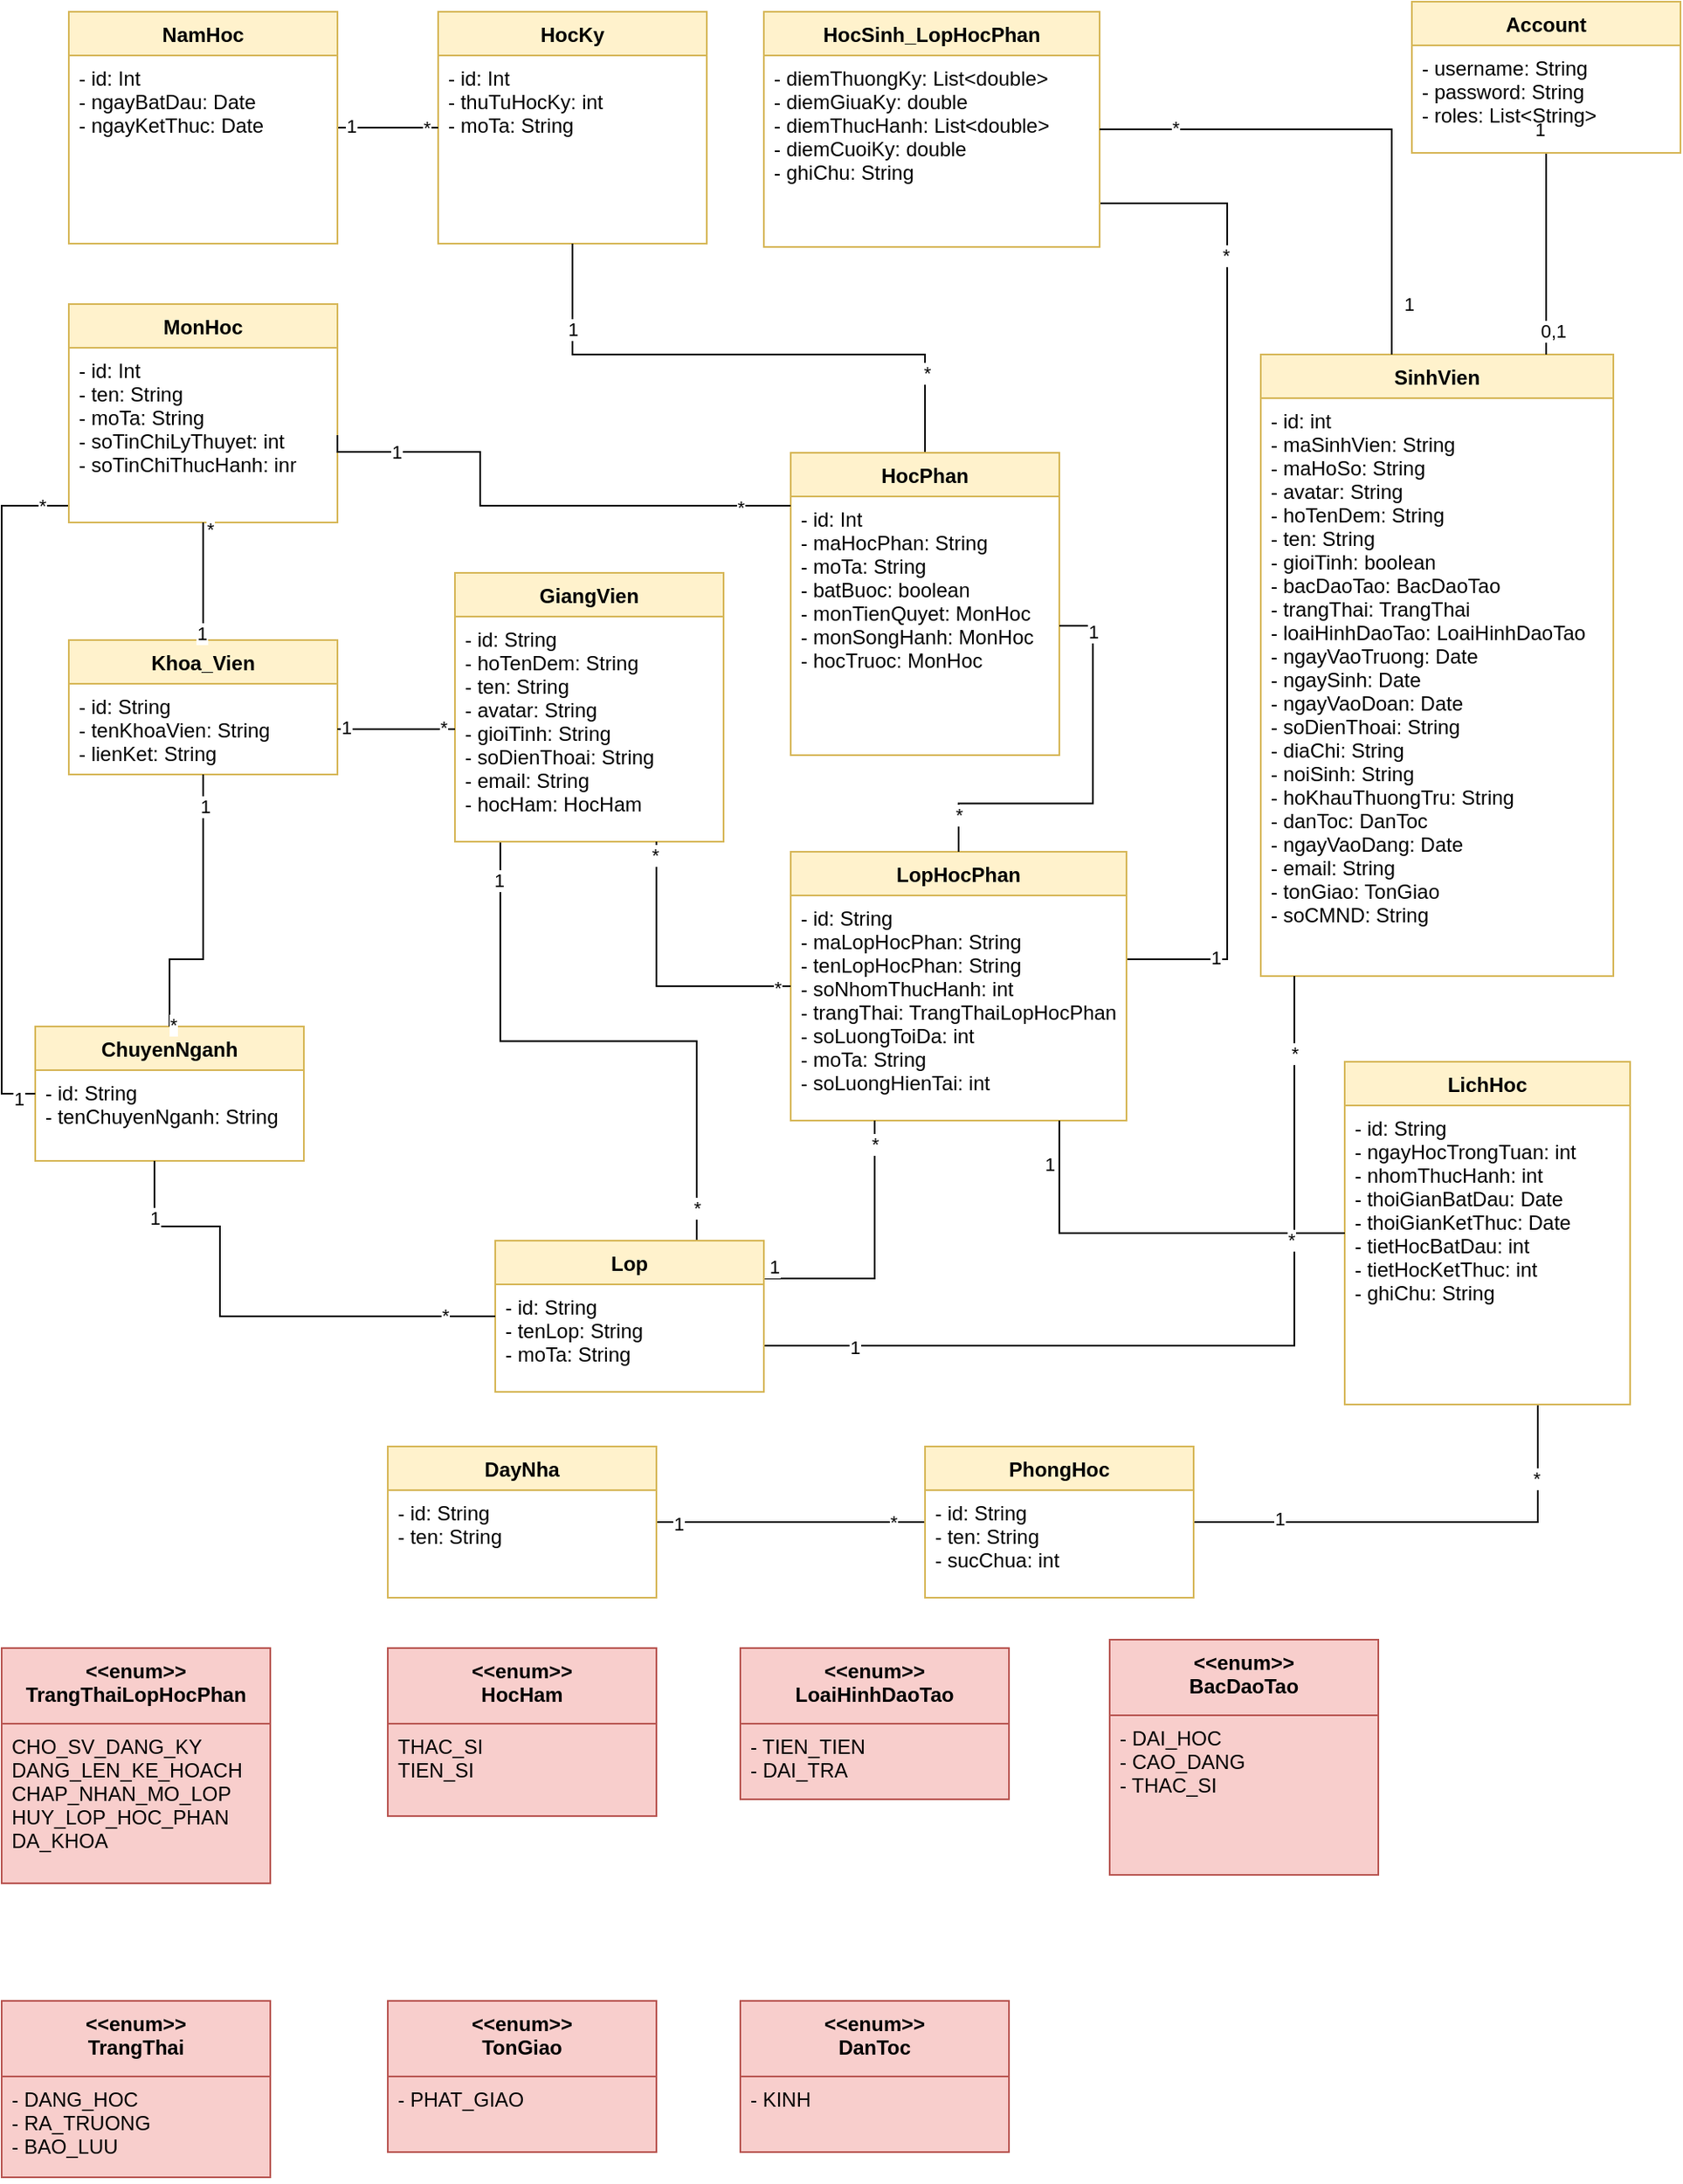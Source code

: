 <mxfile version="16.6.4" type="github">
  <diagram id="Yj6DFzL0j5Qf95JARL4s" name="Page-1">
    <mxGraphModel dx="1695" dy="1657" grid="1" gridSize="10" guides="1" tooltips="1" connect="1" arrows="1" fold="1" page="1" pageScale="1" pageWidth="827" pageHeight="1169" math="0" shadow="0">
      <root>
        <mxCell id="0" />
        <mxCell id="1" parent="0" />
        <mxCell id="6rRiFF-nvon5pC7xxNcr-5" value="SinhVien" style="swimlane;fontStyle=1;align=center;verticalAlign=top;childLayout=stackLayout;horizontal=1;startSize=26;horizontalStack=0;resizeParent=1;resizeParentMax=0;resizeLast=0;collapsible=1;marginBottom=0;fillColor=#fff2cc;strokeColor=#d6b656;" parent="1" vertex="1">
          <mxGeometry x="710" y="-160" width="210" height="370" as="geometry" />
        </mxCell>
        <mxCell id="6rRiFF-nvon5pC7xxNcr-6" value="- id: int&#xa;- maSinhVien: String&#xa;- maHoSo: String&#xa;- avatar: String&#xa;- hoTenDem: String&#xa;- ten: String&#xa;- gioiTinh: boolean&#xa;- bacDaoTao: BacDaoTao&#xa;- trangThai: TrangThai&#xa;- loaiHinhDaoTao: LoaiHinhDaoTao&#xa;- ngayVaoTruong: Date&#xa;- ngaySinh: Date&#xa;- ngayVaoDoan: Date&#xa;- soDienThoai: String&#xa;- diaChi: String&#xa;- noiSinh: String&#xa;- hoKhauThuongTru: String&#xa;- danToc: DanToc&#xa;- ngayVaoDang: Date&#xa;- email: String&#xa;- tonGiao: TonGiao&#xa;- soCMND: String" style="text;strokeColor=none;fillColor=none;align=left;verticalAlign=top;spacingLeft=4;spacingRight=4;overflow=hidden;rotatable=0;points=[[0,0.5],[1,0.5]];portConstraint=eastwest;" parent="6rRiFF-nvon5pC7xxNcr-5" vertex="1">
          <mxGeometry y="26" width="210" height="344" as="geometry" />
        </mxCell>
        <mxCell id="6rRiFF-nvon5pC7xxNcr-9" value="Khoa_Vien" style="swimlane;fontStyle=1;align=center;verticalAlign=top;childLayout=stackLayout;horizontal=1;startSize=26;horizontalStack=0;resizeParent=1;resizeParentMax=0;resizeLast=0;collapsible=1;marginBottom=0;fillColor=#fff2cc;strokeColor=#d6b656;" parent="1" vertex="1">
          <mxGeometry y="10" width="160" height="80" as="geometry" />
        </mxCell>
        <mxCell id="6rRiFF-nvon5pC7xxNcr-10" value="- id: String&#xa;- tenKhoaVien: String&#xa;- lienKet: String" style="text;strokeColor=none;fillColor=none;align=left;verticalAlign=top;spacingLeft=4;spacingRight=4;overflow=hidden;rotatable=0;points=[[0,0.5],[1,0.5]];portConstraint=eastwest;" parent="6rRiFF-nvon5pC7xxNcr-9" vertex="1">
          <mxGeometry y="26" width="160" height="54" as="geometry" />
        </mxCell>
        <mxCell id="6rRiFF-nvon5pC7xxNcr-13" value="ChuyenNganh" style="swimlane;fontStyle=1;align=center;verticalAlign=top;childLayout=stackLayout;horizontal=1;startSize=26;horizontalStack=0;resizeParent=1;resizeParentMax=0;resizeLast=0;collapsible=1;marginBottom=0;fillColor=#fff2cc;strokeColor=#d6b656;" parent="1" vertex="1">
          <mxGeometry x="-20" y="240" width="160" height="80" as="geometry" />
        </mxCell>
        <mxCell id="6rRiFF-nvon5pC7xxNcr-14" value="- id: String&#xa;- tenChuyenNganh: String" style="text;strokeColor=none;fillColor=none;align=left;verticalAlign=top;spacingLeft=4;spacingRight=4;overflow=hidden;rotatable=0;points=[[0,0.5],[1,0.5]];portConstraint=eastwest;" parent="6rRiFF-nvon5pC7xxNcr-13" vertex="1">
          <mxGeometry y="26" width="160" height="54" as="geometry" />
        </mxCell>
        <mxCell id="6rRiFF-nvon5pC7xxNcr-17" style="edgeStyle=orthogonalEdgeStyle;rounded=0;orthogonalLoop=1;jettySize=auto;html=1;endArrow=none;endFill=0;" parent="1" source="6rRiFF-nvon5pC7xxNcr-5" target="6rRiFF-nvon5pC7xxNcr-30" edge="1">
          <mxGeometry relative="1" as="geometry">
            <mxPoint x="200" y="440" as="targetPoint" />
            <Array as="points">
              <mxPoint x="730" y="430" />
            </Array>
          </mxGeometry>
        </mxCell>
        <mxCell id="6rRiFF-nvon5pC7xxNcr-19" value="*" style="edgeLabel;html=1;align=center;verticalAlign=middle;resizable=0;points=[];" parent="6rRiFF-nvon5pC7xxNcr-17" vertex="1" connectable="0">
          <mxGeometry x="-0.831" relative="1" as="geometry">
            <mxPoint as="offset" />
          </mxGeometry>
        </mxCell>
        <mxCell id="6rRiFF-nvon5pC7xxNcr-21" value="1" style="edgeLabel;html=1;align=center;verticalAlign=middle;resizable=0;points=[];" parent="6rRiFF-nvon5pC7xxNcr-17" vertex="1" connectable="0">
          <mxGeometry x="0.798" y="1" relative="1" as="geometry">
            <mxPoint as="offset" />
          </mxGeometry>
        </mxCell>
        <mxCell id="6rRiFF-nvon5pC7xxNcr-18" style="edgeStyle=orthogonalEdgeStyle;rounded=0;orthogonalLoop=1;jettySize=auto;html=1;endArrow=none;endFill=0;" parent="1" source="6rRiFF-nvon5pC7xxNcr-13" target="6rRiFF-nvon5pC7xxNcr-9" edge="1">
          <mxGeometry relative="1" as="geometry">
            <mxPoint x="70" y="150" as="targetPoint" />
            <Array as="points">
              <mxPoint x="60" y="200" />
              <mxPoint x="80" y="200" />
            </Array>
          </mxGeometry>
        </mxCell>
        <mxCell id="6rRiFF-nvon5pC7xxNcr-22" value="1" style="edgeLabel;html=1;align=center;verticalAlign=middle;resizable=0;points=[];" parent="6rRiFF-nvon5pC7xxNcr-18" vertex="1" connectable="0">
          <mxGeometry x="0.785" y="-1" relative="1" as="geometry">
            <mxPoint as="offset" />
          </mxGeometry>
        </mxCell>
        <mxCell id="6rRiFF-nvon5pC7xxNcr-24" value="*" style="edgeLabel;html=1;align=center;verticalAlign=middle;resizable=0;points=[];" parent="6rRiFF-nvon5pC7xxNcr-18" vertex="1" connectable="0">
          <mxGeometry x="-0.884" y="1" relative="1" as="geometry">
            <mxPoint x="3" y="9" as="offset" />
          </mxGeometry>
        </mxCell>
        <mxCell id="6rRiFF-nvon5pC7xxNcr-45" style="edgeStyle=orthogonalEdgeStyle;rounded=0;orthogonalLoop=1;jettySize=auto;html=1;endArrow=none;endFill=0;" parent="1" source="6rRiFF-nvon5pC7xxNcr-26" target="6rRiFF-nvon5pC7xxNcr-41" edge="1">
          <mxGeometry relative="1" as="geometry">
            <mxPoint x="778.8" y="-25.012" as="sourcePoint" />
            <Array as="points">
              <mxPoint x="690" y="200" />
              <mxPoint x="690" y="-250" />
            </Array>
          </mxGeometry>
        </mxCell>
        <mxCell id="6rRiFF-nvon5pC7xxNcr-49" value="*" style="edgeLabel;html=1;align=center;verticalAlign=middle;resizable=0;points=[];" parent="6rRiFF-nvon5pC7xxNcr-45" vertex="1" connectable="0">
          <mxGeometry x="0.635" y="1" relative="1" as="geometry">
            <mxPoint as="offset" />
          </mxGeometry>
        </mxCell>
        <mxCell id="6rRiFF-nvon5pC7xxNcr-51" value="1" style="edgeLabel;html=1;align=center;verticalAlign=middle;resizable=0;points=[];" parent="6rRiFF-nvon5pC7xxNcr-45" vertex="1" connectable="0">
          <mxGeometry x="-0.819" y="1" relative="1" as="geometry">
            <mxPoint as="offset" />
          </mxGeometry>
        </mxCell>
        <mxCell id="6rRiFF-nvon5pC7xxNcr-26" value="LopHocPhan" style="swimlane;fontStyle=1;align=center;verticalAlign=top;childLayout=stackLayout;horizontal=1;startSize=26;horizontalStack=0;resizeParent=1;resizeParentMax=0;resizeLast=0;collapsible=1;marginBottom=0;fillColor=#fff2cc;strokeColor=#d6b656;" parent="1" vertex="1">
          <mxGeometry x="430" y="136" width="200" height="160" as="geometry" />
        </mxCell>
        <mxCell id="6rRiFF-nvon5pC7xxNcr-27" value="- id: String&#xa;- maLopHocPhan: String&#xa;- tenLopHocPhan: String&#xa;- soNhomThucHanh: int&#xa;- trangThai: TrangThaiLopHocPhan&#xa;- soLuongToiDa: int&#xa;- moTa: String&#xa;- soLuongHienTai: int" style="text;strokeColor=none;fillColor=none;align=left;verticalAlign=top;spacingLeft=4;spacingRight=4;overflow=hidden;rotatable=0;points=[[0,0.5],[1,0.5]];portConstraint=eastwest;" parent="6rRiFF-nvon5pC7xxNcr-26" vertex="1">
          <mxGeometry y="26" width="200" height="134" as="geometry" />
        </mxCell>
        <mxCell id="6rRiFF-nvon5pC7xxNcr-180" style="edgeStyle=orthogonalEdgeStyle;rounded=0;orthogonalLoop=1;jettySize=auto;html=1;exitX=0.75;exitY=0;exitDx=0;exitDy=0;entryX=0.169;entryY=1.004;entryDx=0;entryDy=0;entryPerimeter=0;endArrow=none;endFill=0;" parent="1" source="6rRiFF-nvon5pC7xxNcr-30" target="6rRiFF-nvon5pC7xxNcr-75" edge="1">
          <mxGeometry relative="1" as="geometry" />
        </mxCell>
        <mxCell id="6rRiFF-nvon5pC7xxNcr-181" value="1" style="edgeLabel;html=1;align=center;verticalAlign=middle;resizable=0;points=[];" parent="6rRiFF-nvon5pC7xxNcr-180" vertex="1" connectable="0">
          <mxGeometry x="0.872" y="1" relative="1" as="geometry">
            <mxPoint as="offset" />
          </mxGeometry>
        </mxCell>
        <mxCell id="6rRiFF-nvon5pC7xxNcr-182" value="*" style="edgeLabel;html=1;align=center;verticalAlign=middle;resizable=0;points=[];" parent="6rRiFF-nvon5pC7xxNcr-180" vertex="1" connectable="0">
          <mxGeometry x="-0.886" relative="1" as="geometry">
            <mxPoint as="offset" />
          </mxGeometry>
        </mxCell>
        <mxCell id="y7_ixATNOdFOtNcCjJGO-1" style="edgeStyle=orthogonalEdgeStyle;rounded=0;orthogonalLoop=1;jettySize=auto;html=1;exitX=1;exitY=0;exitDx=0;exitDy=0;endArrow=none;endFill=0;" parent="1" source="6rRiFF-nvon5pC7xxNcr-30" target="6rRiFF-nvon5pC7xxNcr-26" edge="1">
          <mxGeometry relative="1" as="geometry">
            <Array as="points">
              <mxPoint x="414" y="390" />
              <mxPoint x="480" y="390" />
            </Array>
          </mxGeometry>
        </mxCell>
        <mxCell id="y7_ixATNOdFOtNcCjJGO-2" value="0, 1" style="edgeLabel;html=1;align=center;verticalAlign=middle;resizable=0;points=[];" parent="y7_ixATNOdFOtNcCjJGO-1" vertex="1" connectable="0">
          <mxGeometry x="-0.836" relative="1" as="geometry">
            <mxPoint as="offset" />
          </mxGeometry>
        </mxCell>
        <mxCell id="y7_ixATNOdFOtNcCjJGO-3" value="*" style="edgeLabel;html=1;align=center;verticalAlign=middle;resizable=0;points=[];" parent="y7_ixATNOdFOtNcCjJGO-1" vertex="1" connectable="0">
          <mxGeometry x="0.846" relative="1" as="geometry">
            <mxPoint as="offset" />
          </mxGeometry>
        </mxCell>
        <mxCell id="6rRiFF-nvon5pC7xxNcr-30" value="Lop" style="swimlane;fontStyle=1;align=center;verticalAlign=top;childLayout=stackLayout;horizontal=1;startSize=26;horizontalStack=0;resizeParent=1;resizeParentMax=0;resizeLast=0;collapsible=1;marginBottom=0;fillColor=#fff2cc;strokeColor=#d6b656;" parent="1" vertex="1">
          <mxGeometry x="254" y="367.5" width="160" height="90" as="geometry" />
        </mxCell>
        <mxCell id="6rRiFF-nvon5pC7xxNcr-31" value="- id: String&#xa;- tenLop: String&#xa;- moTa: String&#xa;" style="text;strokeColor=none;fillColor=none;align=left;verticalAlign=top;spacingLeft=4;spacingRight=4;overflow=hidden;rotatable=0;points=[[0,0.5],[1,0.5]];portConstraint=eastwest;" parent="6rRiFF-nvon5pC7xxNcr-30" vertex="1">
          <mxGeometry y="26" width="160" height="64" as="geometry" />
        </mxCell>
        <mxCell id="6rRiFF-nvon5pC7xxNcr-34" style="edgeStyle=orthogonalEdgeStyle;rounded=0;orthogonalLoop=1;jettySize=auto;html=1;endArrow=none;endFill=0;" parent="1" source="6rRiFF-nvon5pC7xxNcr-30" target="6rRiFF-nvon5pC7xxNcr-13" edge="1">
          <mxGeometry relative="1" as="geometry">
            <mxPoint x="70.08" y="323.998" as="targetPoint" />
            <Array as="points">
              <mxPoint x="90" y="413" />
              <mxPoint x="90" y="359" />
              <mxPoint x="51" y="359" />
            </Array>
          </mxGeometry>
        </mxCell>
        <mxCell id="6rRiFF-nvon5pC7xxNcr-62" value="1" style="edgeLabel;html=1;align=center;verticalAlign=middle;resizable=0;points=[];" parent="6rRiFF-nvon5pC7xxNcr-34" vertex="1" connectable="0">
          <mxGeometry x="0.773" relative="1" as="geometry">
            <mxPoint as="offset" />
          </mxGeometry>
        </mxCell>
        <mxCell id="6rRiFF-nvon5pC7xxNcr-63" value="*" style="edgeLabel;html=1;align=center;verticalAlign=middle;resizable=0;points=[];" parent="6rRiFF-nvon5pC7xxNcr-34" vertex="1" connectable="0">
          <mxGeometry x="-0.798" y="-1" relative="1" as="geometry">
            <mxPoint as="offset" />
          </mxGeometry>
        </mxCell>
        <mxCell id="6rRiFF-nvon5pC7xxNcr-41" value="HocSinh_LopHocPhan" style="swimlane;fontStyle=1;align=center;verticalAlign=top;childLayout=stackLayout;horizontal=1;startSize=26;horizontalStack=0;resizeParent=1;resizeParentMax=0;resizeLast=0;collapsible=1;marginBottom=0;fillColor=#fff2cc;strokeColor=#d6b656;" parent="1" vertex="1">
          <mxGeometry x="414" y="-364" width="200" height="140" as="geometry" />
        </mxCell>
        <mxCell id="6rRiFF-nvon5pC7xxNcr-42" value="- diemThuongKy: List&lt;double&gt;&#xa;- diemGiuaKy: double&#xa;- diemThucHanh: List&lt;double&gt;&#xa;- diemCuoiKy: double&#xa;- ghiChu: String" style="text;strokeColor=none;fillColor=none;align=left;verticalAlign=top;spacingLeft=4;spacingRight=4;overflow=hidden;rotatable=0;points=[[0,0.5],[1,0.5]];portConstraint=eastwest;" parent="6rRiFF-nvon5pC7xxNcr-41" vertex="1">
          <mxGeometry y="26" width="200" height="114" as="geometry" />
        </mxCell>
        <mxCell id="6rRiFF-nvon5pC7xxNcr-46" style="edgeStyle=orthogonalEdgeStyle;rounded=0;orthogonalLoop=1;jettySize=auto;html=1;endArrow=none;endFill=0;" parent="1" source="6rRiFF-nvon5pC7xxNcr-5" target="6rRiFF-nvon5pC7xxNcr-41" edge="1">
          <mxGeometry relative="1" as="geometry">
            <mxPoint x="690.56" y="376.338" as="targetPoint" />
            <Array as="points">
              <mxPoint x="788" y="-294" />
            </Array>
          </mxGeometry>
        </mxCell>
        <mxCell id="6rRiFF-nvon5pC7xxNcr-47" value="1" style="edgeLabel;html=1;align=center;verticalAlign=middle;resizable=0;points=[];" parent="6rRiFF-nvon5pC7xxNcr-46" vertex="1" connectable="0">
          <mxGeometry x="-0.837" y="-2" relative="1" as="geometry">
            <mxPoint x="8" y="-5" as="offset" />
          </mxGeometry>
        </mxCell>
        <mxCell id="6rRiFF-nvon5pC7xxNcr-48" value="*" style="edgeLabel;html=1;align=center;verticalAlign=middle;resizable=0;points=[];" parent="6rRiFF-nvon5pC7xxNcr-46" vertex="1" connectable="0">
          <mxGeometry x="0.763" y="-1" relative="1" as="geometry">
            <mxPoint x="8" as="offset" />
          </mxGeometry>
        </mxCell>
        <mxCell id="e1Qm83fW47Yurqnz3UIc-4" style="edgeStyle=orthogonalEdgeStyle;rounded=0;orthogonalLoop=1;jettySize=auto;html=1;endArrow=none;endFill=0;" parent="1" source="6rRiFF-nvon5pC7xxNcr-52" target="6rRiFF-nvon5pC7xxNcr-13" edge="1">
          <mxGeometry relative="1" as="geometry">
            <Array as="points">
              <mxPoint x="-40" y="-70" />
              <mxPoint x="-40" y="280" />
            </Array>
          </mxGeometry>
        </mxCell>
        <mxCell id="e1Qm83fW47Yurqnz3UIc-5" value="1" style="edgeLabel;html=1;align=center;verticalAlign=middle;resizable=0;points=[];" parent="e1Qm83fW47Yurqnz3UIc-4" vertex="1" connectable="0">
          <mxGeometry x="0.949" y="-3" relative="1" as="geometry">
            <mxPoint as="offset" />
          </mxGeometry>
        </mxCell>
        <mxCell id="e1Qm83fW47Yurqnz3UIc-6" value="*" style="edgeLabel;html=1;align=center;verticalAlign=middle;resizable=0;points=[];" parent="e1Qm83fW47Yurqnz3UIc-4" vertex="1" connectable="0">
          <mxGeometry x="-0.921" relative="1" as="geometry">
            <mxPoint as="offset" />
          </mxGeometry>
        </mxCell>
        <mxCell id="6rRiFF-nvon5pC7xxNcr-52" value="MonHoc" style="swimlane;fontStyle=1;align=center;verticalAlign=top;childLayout=stackLayout;horizontal=1;startSize=26;horizontalStack=0;resizeParent=1;resizeParentMax=0;resizeLast=0;collapsible=1;marginBottom=0;fillColor=#fff2cc;strokeColor=#d6b656;" parent="1" vertex="1">
          <mxGeometry y="-190" width="160" height="130" as="geometry" />
        </mxCell>
        <mxCell id="6rRiFF-nvon5pC7xxNcr-53" value="- id: Int&#xa;- ten: String&#xa;- moTa: String&#xa;- soTinChiLyThuyet: int&#xa;- soTinChiThucHanh: inr" style="text;strokeColor=none;fillColor=none;align=left;verticalAlign=top;spacingLeft=4;spacingRight=4;overflow=hidden;rotatable=0;points=[[0,0.5],[1,0.5]];portConstraint=eastwest;" parent="6rRiFF-nvon5pC7xxNcr-52" vertex="1">
          <mxGeometry y="26" width="160" height="104" as="geometry" />
        </mxCell>
        <mxCell id="6rRiFF-nvon5pC7xxNcr-64" value="HocKy" style="swimlane;fontStyle=1;align=center;verticalAlign=top;childLayout=stackLayout;horizontal=1;startSize=26;horizontalStack=0;resizeParent=1;resizeParentMax=0;resizeLast=0;collapsible=1;marginBottom=0;fillColor=#fff2cc;strokeColor=#d6b656;" parent="1" vertex="1">
          <mxGeometry x="220" y="-364" width="160" height="138" as="geometry" />
        </mxCell>
        <mxCell id="6rRiFF-nvon5pC7xxNcr-65" value="- id: Int&#xa;- thuTuHocKy: int&#xa;- moTa: String" style="text;strokeColor=none;fillColor=none;align=left;verticalAlign=top;spacingLeft=4;spacingRight=4;overflow=hidden;rotatable=0;points=[[0,0.5],[1,0.5]];portConstraint=eastwest;" parent="6rRiFF-nvon5pC7xxNcr-64" vertex="1">
          <mxGeometry y="26" width="160" height="112" as="geometry" />
        </mxCell>
        <mxCell id="6rRiFF-nvon5pC7xxNcr-68" style="edgeStyle=orthogonalEdgeStyle;rounded=0;orthogonalLoop=1;jettySize=auto;html=1;endArrow=none;endFill=0;" parent="1" source="6rRiFF-nvon5pC7xxNcr-151" target="6rRiFF-nvon5pC7xxNcr-64" edge="1">
          <mxGeometry relative="1" as="geometry">
            <mxPoint x="497.12" y="-168.494" as="targetPoint" />
            <mxPoint x="520" y="-90" as="sourcePoint" />
            <Array as="points">
              <mxPoint x="510" y="-160" />
              <mxPoint x="300" y="-160" />
            </Array>
          </mxGeometry>
        </mxCell>
        <mxCell id="6rRiFF-nvon5pC7xxNcr-69" value="*" style="edgeLabel;html=1;align=center;verticalAlign=middle;resizable=0;points=[];" parent="6rRiFF-nvon5pC7xxNcr-68" vertex="1" connectable="0">
          <mxGeometry x="-0.717" y="-1" relative="1" as="geometry">
            <mxPoint as="offset" />
          </mxGeometry>
        </mxCell>
        <mxCell id="6rRiFF-nvon5pC7xxNcr-70" value="1" style="edgeLabel;html=1;align=center;verticalAlign=middle;resizable=0;points=[];" parent="6rRiFF-nvon5pC7xxNcr-68" vertex="1" connectable="0">
          <mxGeometry x="0.696" relative="1" as="geometry">
            <mxPoint as="offset" />
          </mxGeometry>
        </mxCell>
        <mxCell id="6rRiFF-nvon5pC7xxNcr-74" value="GiangVien" style="swimlane;fontStyle=1;align=center;verticalAlign=top;childLayout=stackLayout;horizontal=1;startSize=26;horizontalStack=0;resizeParent=1;resizeParentMax=0;resizeLast=0;collapsible=1;marginBottom=0;fillColor=#fff2cc;strokeColor=#d6b656;" parent="1" vertex="1">
          <mxGeometry x="230" y="-30" width="160" height="160" as="geometry" />
        </mxCell>
        <mxCell id="6rRiFF-nvon5pC7xxNcr-75" value="- id: String&#xa;- hoTenDem: String&#xa;- ten: String&#xa;- avatar: String&#xa;- gioiTinh: String&#xa;- soDienThoai: String&#xa;- email: String&#xa;- hocHam: HocHam" style="text;strokeColor=none;fillColor=none;align=left;verticalAlign=top;spacingLeft=4;spacingRight=4;overflow=hidden;rotatable=0;points=[[0,0.5],[1,0.5]];portConstraint=eastwest;" parent="6rRiFF-nvon5pC7xxNcr-74" vertex="1">
          <mxGeometry y="26" width="160" height="134" as="geometry" />
        </mxCell>
        <mxCell id="6rRiFF-nvon5pC7xxNcr-78" style="edgeStyle=orthogonalEdgeStyle;rounded=0;orthogonalLoop=1;jettySize=auto;html=1;exitX=0;exitY=0.5;exitDx=0;exitDy=0;entryX=1;entryY=0.5;entryDx=0;entryDy=0;endArrow=none;endFill=0;" parent="1" source="6rRiFF-nvon5pC7xxNcr-75" target="6rRiFF-nvon5pC7xxNcr-10" edge="1">
          <mxGeometry relative="1" as="geometry">
            <mxPoint x="150" y="143" as="targetPoint" />
          </mxGeometry>
        </mxCell>
        <mxCell id="6rRiFF-nvon5pC7xxNcr-79" value="1" style="edgeLabel;html=1;align=center;verticalAlign=middle;resizable=0;points=[];" parent="6rRiFF-nvon5pC7xxNcr-78" vertex="1" connectable="0">
          <mxGeometry x="0.855" y="-1" relative="1" as="geometry">
            <mxPoint as="offset" />
          </mxGeometry>
        </mxCell>
        <mxCell id="6rRiFF-nvon5pC7xxNcr-80" value="*" style="edgeLabel;html=1;align=center;verticalAlign=middle;resizable=0;points=[];" parent="6rRiFF-nvon5pC7xxNcr-78" vertex="1" connectable="0">
          <mxGeometry x="-0.79" y="-1" relative="1" as="geometry">
            <mxPoint as="offset" />
          </mxGeometry>
        </mxCell>
        <mxCell id="6rRiFF-nvon5pC7xxNcr-95" style="edgeStyle=orthogonalEdgeStyle;rounded=0;orthogonalLoop=1;jettySize=auto;html=1;endArrow=none;endFill=0;" parent="1" source="6rRiFF-nvon5pC7xxNcr-91" target="6rRiFF-nvon5pC7xxNcr-5" edge="1">
          <mxGeometry relative="1" as="geometry">
            <Array as="points">
              <mxPoint x="880" y="-190" />
              <mxPoint x="880" y="-190" />
            </Array>
          </mxGeometry>
        </mxCell>
        <mxCell id="6rRiFF-nvon5pC7xxNcr-102" value="1" style="edgeLabel;html=1;align=center;verticalAlign=middle;resizable=0;points=[];" parent="6rRiFF-nvon5pC7xxNcr-95" vertex="1" connectable="0">
          <mxGeometry x="-0.894" y="2" relative="1" as="geometry">
            <mxPoint x="-6" y="-21" as="offset" />
          </mxGeometry>
        </mxCell>
        <mxCell id="6rRiFF-nvon5pC7xxNcr-103" value="0,1" style="edgeLabel;html=1;align=center;verticalAlign=middle;resizable=0;points=[];" parent="6rRiFF-nvon5pC7xxNcr-95" vertex="1" connectable="0">
          <mxGeometry x="0.944" y="-2" relative="1" as="geometry">
            <mxPoint x="6" y="-11" as="offset" />
          </mxGeometry>
        </mxCell>
        <mxCell id="6rRiFF-nvon5pC7xxNcr-91" value="Account" style="swimlane;fontStyle=1;align=center;verticalAlign=top;childLayout=stackLayout;horizontal=1;startSize=26;horizontalStack=0;resizeParent=1;resizeParentMax=0;resizeLast=0;collapsible=1;marginBottom=0;fillColor=#fff2cc;strokeColor=#d6b656;" parent="1" vertex="1">
          <mxGeometry x="800" y="-370" width="160" height="90" as="geometry" />
        </mxCell>
        <mxCell id="6rRiFF-nvon5pC7xxNcr-92" value="- username: String&#xa;- password: String&#xa;- roles: List&lt;String&gt;" style="text;strokeColor=none;fillColor=none;align=left;verticalAlign=top;spacingLeft=4;spacingRight=4;overflow=hidden;rotatable=0;points=[[0,0.5],[1,0.5]];portConstraint=eastwest;" parent="6rRiFF-nvon5pC7xxNcr-91" vertex="1">
          <mxGeometry y="26" width="160" height="64" as="geometry" />
        </mxCell>
        <mxCell id="6rRiFF-nvon5pC7xxNcr-168" style="edgeStyle=orthogonalEdgeStyle;rounded=0;orthogonalLoop=1;jettySize=auto;html=1;endArrow=none;endFill=0;" parent="1" source="6rRiFF-nvon5pC7xxNcr-104" target="6rRiFF-nvon5pC7xxNcr-164" edge="1">
          <mxGeometry relative="1" as="geometry">
            <Array as="points">
              <mxPoint x="875" y="535" />
            </Array>
          </mxGeometry>
        </mxCell>
        <mxCell id="6rRiFF-nvon5pC7xxNcr-169" value="1" style="edgeLabel;html=1;align=center;verticalAlign=middle;resizable=0;points=[];" parent="6rRiFF-nvon5pC7xxNcr-168" vertex="1" connectable="0">
          <mxGeometry x="0.632" y="-2" relative="1" as="geometry">
            <mxPoint as="offset" />
          </mxGeometry>
        </mxCell>
        <mxCell id="6rRiFF-nvon5pC7xxNcr-170" value="*" style="edgeLabel;html=1;align=center;verticalAlign=middle;resizable=0;points=[];" parent="6rRiFF-nvon5pC7xxNcr-168" vertex="1" connectable="0">
          <mxGeometry x="-0.683" y="-1" relative="1" as="geometry">
            <mxPoint as="offset" />
          </mxGeometry>
        </mxCell>
        <mxCell id="6rRiFF-nvon5pC7xxNcr-104" value="LichHoc" style="swimlane;fontStyle=1;align=center;verticalAlign=top;childLayout=stackLayout;horizontal=1;startSize=26;horizontalStack=0;resizeParent=1;resizeParentMax=0;resizeLast=0;collapsible=1;marginBottom=0;fillColor=#fff2cc;strokeColor=#d6b656;" parent="1" vertex="1">
          <mxGeometry x="760" y="261" width="170" height="204" as="geometry" />
        </mxCell>
        <mxCell id="6rRiFF-nvon5pC7xxNcr-105" value="- id: String&#xa;- ngayHocTrongTuan: int&#xa;- nhomThucHanh: int&#xa;- thoiGianBatDau: Date&#xa;- thoiGianKetThuc: Date&#xa;- tietHocBatDau: int&#xa;- tietHocKetThuc: int&#xa;- ghiChu: String" style="text;strokeColor=none;fillColor=none;align=left;verticalAlign=top;spacingLeft=4;spacingRight=4;overflow=hidden;rotatable=0;points=[[0,0.5],[1,0.5]];portConstraint=eastwest;" parent="6rRiFF-nvon5pC7xxNcr-104" vertex="1">
          <mxGeometry y="26" width="170" height="178" as="geometry" />
        </mxCell>
        <mxCell id="6rRiFF-nvon5pC7xxNcr-108" style="edgeStyle=orthogonalEdgeStyle;rounded=0;orthogonalLoop=1;jettySize=auto;html=1;endArrow=none;endFill=0;" parent="1" source="6rRiFF-nvon5pC7xxNcr-104" target="6rRiFF-nvon5pC7xxNcr-26" edge="1">
          <mxGeometry relative="1" as="geometry">
            <mxPoint x="870" y="-39.0" as="targetPoint" />
            <Array as="points">
              <mxPoint x="590" y="363" />
            </Array>
          </mxGeometry>
        </mxCell>
        <mxCell id="6rRiFF-nvon5pC7xxNcr-109" value="1" style="edgeLabel;html=1;align=center;verticalAlign=middle;resizable=0;points=[];" parent="6rRiFF-nvon5pC7xxNcr-108" vertex="1" connectable="0">
          <mxGeometry x="0.779" y="5" relative="1" as="geometry">
            <mxPoint x="-1" as="offset" />
          </mxGeometry>
        </mxCell>
        <mxCell id="6rRiFF-nvon5pC7xxNcr-110" value="*" style="edgeLabel;html=1;align=center;verticalAlign=middle;resizable=0;points=[];" parent="6rRiFF-nvon5pC7xxNcr-108" vertex="1" connectable="0">
          <mxGeometry x="-0.717" y="4" relative="1" as="geometry">
            <mxPoint x="1" as="offset" />
          </mxGeometry>
        </mxCell>
        <mxCell id="6rRiFF-nvon5pC7xxNcr-126" value="&lt;&lt;enum&gt;&gt;&#xa;BacDaoTao" style="swimlane;fontStyle=1;align=center;verticalAlign=top;childLayout=stackLayout;horizontal=1;startSize=45;horizontalStack=0;resizeParent=1;resizeParentMax=0;resizeLast=0;collapsible=1;marginBottom=0;fillColor=#f8cecc;strokeColor=#b85450;" parent="1" vertex="1">
          <mxGeometry x="620" y="605" width="160" height="140" as="geometry" />
        </mxCell>
        <mxCell id="6rRiFF-nvon5pC7xxNcr-127" value="- DAI_HOC&#xa;- CAO_DANG&#xa;- THAC_SI" style="text;strokeColor=#b85450;fillColor=#f8cecc;align=left;verticalAlign=top;spacingLeft=4;spacingRight=4;overflow=hidden;rotatable=0;points=[[0,0.5],[1,0.5]];portConstraint=eastwest;" parent="6rRiFF-nvon5pC7xxNcr-126" vertex="1">
          <mxGeometry y="45" width="160" height="95" as="geometry" />
        </mxCell>
        <mxCell id="6rRiFF-nvon5pC7xxNcr-130" value="&lt;&lt;enum&gt;&gt;&#xa;LoaiHinhDaoTao" style="swimlane;fontStyle=1;align=center;verticalAlign=top;childLayout=stackLayout;horizontal=1;startSize=45;horizontalStack=0;resizeParent=1;resizeParentMax=0;resizeLast=0;collapsible=1;marginBottom=0;fillColor=#f8cecc;strokeColor=#b85450;" parent="1" vertex="1">
          <mxGeometry x="400" y="610" width="160" height="90" as="geometry" />
        </mxCell>
        <mxCell id="6rRiFF-nvon5pC7xxNcr-131" value="- TIEN_TIEN&#xa;- DAI_TRA" style="text;strokeColor=#b85450;fillColor=#f8cecc;align=left;verticalAlign=top;spacingLeft=4;spacingRight=4;overflow=hidden;rotatable=0;points=[[0,0.5],[1,0.5]];portConstraint=eastwest;" parent="6rRiFF-nvon5pC7xxNcr-130" vertex="1">
          <mxGeometry y="45" width="160" height="45" as="geometry" />
        </mxCell>
        <mxCell id="6rRiFF-nvon5pC7xxNcr-132" value="&lt;&lt;enum&gt;&gt;&#xa;TrangThai" style="swimlane;fontStyle=1;align=center;verticalAlign=top;childLayout=stackLayout;horizontal=1;startSize=45;horizontalStack=0;resizeParent=1;resizeParentMax=0;resizeLast=0;collapsible=1;marginBottom=0;fillColor=#f8cecc;strokeColor=#b85450;" parent="1" vertex="1">
          <mxGeometry x="-40" y="820" width="160" height="105" as="geometry" />
        </mxCell>
        <mxCell id="6rRiFF-nvon5pC7xxNcr-133" value="- DANG_HOC&#xa;- RA_TRUONG&#xa;- BAO_LUU" style="text;strokeColor=#b85450;fillColor=#f8cecc;align=left;verticalAlign=top;spacingLeft=4;spacingRight=4;overflow=hidden;rotatable=0;points=[[0,0.5],[1,0.5]];portConstraint=eastwest;" parent="6rRiFF-nvon5pC7xxNcr-132" vertex="1">
          <mxGeometry y="45" width="160" height="60" as="geometry" />
        </mxCell>
        <mxCell id="6rRiFF-nvon5pC7xxNcr-143" value="&lt;&lt;enum&gt;&gt;&#xa;DanToc" style="swimlane;fontStyle=1;align=center;verticalAlign=top;childLayout=stackLayout;horizontal=1;startSize=45;horizontalStack=0;resizeParent=1;resizeParentMax=0;resizeLast=0;collapsible=1;marginBottom=0;fillColor=#f8cecc;strokeColor=#b85450;" parent="1" vertex="1">
          <mxGeometry x="400" y="820" width="160" height="90" as="geometry" />
        </mxCell>
        <mxCell id="6rRiFF-nvon5pC7xxNcr-144" value="- KINH" style="text;strokeColor=#b85450;fillColor=#f8cecc;align=left;verticalAlign=top;spacingLeft=4;spacingRight=4;overflow=hidden;rotatable=0;points=[[0,0.5],[1,0.5]];portConstraint=eastwest;" parent="6rRiFF-nvon5pC7xxNcr-143" vertex="1">
          <mxGeometry y="45" width="160" height="45" as="geometry" />
        </mxCell>
        <mxCell id="6rRiFF-nvon5pC7xxNcr-145" value="&lt;&lt;enum&gt;&gt;&#xa;TonGiao" style="swimlane;fontStyle=1;align=center;verticalAlign=top;childLayout=stackLayout;horizontal=1;startSize=45;horizontalStack=0;resizeParent=1;resizeParentMax=0;resizeLast=0;collapsible=1;marginBottom=0;fillColor=#f8cecc;strokeColor=#b85450;" parent="1" vertex="1">
          <mxGeometry x="190" y="820" width="160" height="90" as="geometry" />
        </mxCell>
        <mxCell id="6rRiFF-nvon5pC7xxNcr-146" value="- PHAT_GIAO" style="text;strokeColor=#b85450;fillColor=#f8cecc;align=left;verticalAlign=top;spacingLeft=4;spacingRight=4;overflow=hidden;rotatable=0;points=[[0,0.5],[1,0.5]];portConstraint=eastwest;" parent="6rRiFF-nvon5pC7xxNcr-145" vertex="1">
          <mxGeometry y="45" width="160" height="45" as="geometry" />
        </mxCell>
        <mxCell id="6rRiFF-nvon5pC7xxNcr-151" value="HocPhan" style="swimlane;fontStyle=1;align=center;verticalAlign=top;childLayout=stackLayout;horizontal=1;startSize=26;horizontalStack=0;resizeParent=1;resizeParentMax=0;resizeLast=0;collapsible=1;marginBottom=0;fillColor=#fff2cc;strokeColor=#d6b656;" parent="1" vertex="1">
          <mxGeometry x="430" y="-101.5" width="160" height="180" as="geometry" />
        </mxCell>
        <mxCell id="6rRiFF-nvon5pC7xxNcr-152" value="- id: Int&#xa;- maHocPhan: String&#xa;- moTa: String&#xa;- batBuoc: boolean&#xa;- monTienQuyet: MonHoc&#xa;- monSongHanh: MonHoc&#xa;- hocTruoc: MonHoc" style="text;strokeColor=none;fillColor=none;align=left;verticalAlign=top;spacingLeft=4;spacingRight=4;overflow=hidden;rotatable=0;points=[[0,0.5],[1,0.5]];portConstraint=eastwest;" parent="6rRiFF-nvon5pC7xxNcr-151" vertex="1">
          <mxGeometry y="26" width="160" height="154" as="geometry" />
        </mxCell>
        <mxCell id="6rRiFF-nvon5pC7xxNcr-155" style="edgeStyle=orthogonalEdgeStyle;rounded=0;orthogonalLoop=1;jettySize=auto;html=1;exitX=1;exitY=0.5;exitDx=0;exitDy=0;endArrow=none;endFill=0;" parent="1" source="6rRiFF-nvon5pC7xxNcr-53" target="6rRiFF-nvon5pC7xxNcr-151" edge="1">
          <mxGeometry relative="1" as="geometry">
            <Array as="points">
              <mxPoint x="160" y="-102" />
              <mxPoint x="245" y="-102" />
              <mxPoint x="245" y="-70" />
            </Array>
          </mxGeometry>
        </mxCell>
        <mxCell id="6rRiFF-nvon5pC7xxNcr-156" value="1" style="edgeLabel;html=1;align=center;verticalAlign=middle;resizable=0;points=[];" parent="6rRiFF-nvon5pC7xxNcr-155" vertex="1" connectable="0">
          <mxGeometry x="-0.715" relative="1" as="geometry">
            <mxPoint as="offset" />
          </mxGeometry>
        </mxCell>
        <mxCell id="6rRiFF-nvon5pC7xxNcr-157" value="*" style="edgeLabel;html=1;align=center;verticalAlign=middle;resizable=0;points=[];" parent="6rRiFF-nvon5pC7xxNcr-155" vertex="1" connectable="0">
          <mxGeometry x="0.808" y="-1" relative="1" as="geometry">
            <mxPoint as="offset" />
          </mxGeometry>
        </mxCell>
        <mxCell id="6rRiFF-nvon5pC7xxNcr-158" style="edgeStyle=orthogonalEdgeStyle;rounded=0;orthogonalLoop=1;jettySize=auto;html=1;exitX=1;exitY=0.5;exitDx=0;exitDy=0;endArrow=none;endFill=0;" parent="1" source="6rRiFF-nvon5pC7xxNcr-152" target="6rRiFF-nvon5pC7xxNcr-26" edge="1">
          <mxGeometry relative="1" as="geometry" />
        </mxCell>
        <mxCell id="6rRiFF-nvon5pC7xxNcr-159" value="1" style="edgeLabel;html=1;align=center;verticalAlign=middle;resizable=0;points=[];" parent="6rRiFF-nvon5pC7xxNcr-158" vertex="1" connectable="0">
          <mxGeometry x="-0.801" relative="1" as="geometry">
            <mxPoint as="offset" />
          </mxGeometry>
        </mxCell>
        <mxCell id="6rRiFF-nvon5pC7xxNcr-160" value="*" style="edgeLabel;html=1;align=center;verticalAlign=middle;resizable=0;points=[];" parent="6rRiFF-nvon5pC7xxNcr-158" vertex="1" connectable="0">
          <mxGeometry x="0.807" relative="1" as="geometry">
            <mxPoint as="offset" />
          </mxGeometry>
        </mxCell>
        <mxCell id="6rRiFF-nvon5pC7xxNcr-175" style="edgeStyle=orthogonalEdgeStyle;rounded=0;orthogonalLoop=1;jettySize=auto;html=1;endArrow=none;endFill=0;" parent="1" source="6rRiFF-nvon5pC7xxNcr-164" target="6rRiFF-nvon5pC7xxNcr-171" edge="1">
          <mxGeometry relative="1" as="geometry">
            <mxPoint x="590" y="500" as="sourcePoint" />
          </mxGeometry>
        </mxCell>
        <mxCell id="6rRiFF-nvon5pC7xxNcr-176" value="1" style="edgeLabel;html=1;align=center;verticalAlign=middle;resizable=0;points=[];" parent="6rRiFF-nvon5pC7xxNcr-175" vertex="1" connectable="0">
          <mxGeometry x="0.839" y="1" relative="1" as="geometry">
            <mxPoint as="offset" />
          </mxGeometry>
        </mxCell>
        <mxCell id="6rRiFF-nvon5pC7xxNcr-177" value="*" style="edgeLabel;html=1;align=center;verticalAlign=middle;resizable=0;points=[];" parent="6rRiFF-nvon5pC7xxNcr-175" vertex="1" connectable="0">
          <mxGeometry x="-0.763" relative="1" as="geometry">
            <mxPoint as="offset" />
          </mxGeometry>
        </mxCell>
        <mxCell id="6rRiFF-nvon5pC7xxNcr-164" value="PhongHoc" style="swimlane;fontStyle=1;align=center;verticalAlign=top;childLayout=stackLayout;horizontal=1;startSize=26;horizontalStack=0;resizeParent=1;resizeParentMax=0;resizeLast=0;collapsible=1;marginBottom=0;fillColor=#fff2cc;strokeColor=#d6b656;" parent="1" vertex="1">
          <mxGeometry x="510" y="490" width="160" height="90" as="geometry" />
        </mxCell>
        <mxCell id="6rRiFF-nvon5pC7xxNcr-165" value="- id: String&#xa;- ten: String&#xa;- sucChua: int" style="text;strokeColor=none;fillColor=none;align=left;verticalAlign=top;spacingLeft=4;spacingRight=4;overflow=hidden;rotatable=0;points=[[0,0.5],[1,0.5]];portConstraint=eastwest;" parent="6rRiFF-nvon5pC7xxNcr-164" vertex="1">
          <mxGeometry y="26" width="160" height="64" as="geometry" />
        </mxCell>
        <mxCell id="6rRiFF-nvon5pC7xxNcr-171" value="DayNha" style="swimlane;fontStyle=1;align=center;verticalAlign=top;childLayout=stackLayout;horizontal=1;startSize=26;horizontalStack=0;resizeParent=1;resizeParentMax=0;resizeLast=0;collapsible=1;marginBottom=0;fillColor=#fff2cc;strokeColor=#d6b656;" parent="1" vertex="1">
          <mxGeometry x="190" y="490" width="160" height="90" as="geometry" />
        </mxCell>
        <mxCell id="6rRiFF-nvon5pC7xxNcr-172" value="- id: String&#xa;- ten: String" style="text;strokeColor=none;fillColor=none;align=left;verticalAlign=top;spacingLeft=4;spacingRight=4;overflow=hidden;rotatable=0;points=[[0,0.5],[1,0.5]];portConstraint=eastwest;" parent="6rRiFF-nvon5pC7xxNcr-171" vertex="1">
          <mxGeometry y="26" width="160" height="64" as="geometry" />
        </mxCell>
        <mxCell id="6rRiFF-nvon5pC7xxNcr-178" value="&lt;&lt;enum&gt;&gt;&#xa;HocHam" style="swimlane;fontStyle=1;align=center;verticalAlign=top;childLayout=stackLayout;horizontal=1;startSize=45;horizontalStack=0;resizeParent=1;resizeParentMax=0;resizeLast=0;collapsible=1;marginBottom=0;fillColor=#f8cecc;strokeColor=#b85450;" parent="1" vertex="1">
          <mxGeometry x="190" y="610" width="160" height="100" as="geometry" />
        </mxCell>
        <mxCell id="6rRiFF-nvon5pC7xxNcr-179" value="THAC_SI&#xa;TIEN_SI&#xa;" style="text;strokeColor=#b85450;fillColor=#f8cecc;align=left;verticalAlign=top;spacingLeft=4;spacingRight=4;overflow=hidden;rotatable=0;points=[[0,0.5],[1,0.5]];portConstraint=eastwest;" parent="6rRiFF-nvon5pC7xxNcr-178" vertex="1">
          <mxGeometry y="45" width="160" height="55" as="geometry" />
        </mxCell>
        <mxCell id="6rRiFF-nvon5pC7xxNcr-183" style="edgeStyle=orthogonalEdgeStyle;rounded=0;orthogonalLoop=1;jettySize=auto;html=1;endArrow=none;endFill=0;" parent="1" source="6rRiFF-nvon5pC7xxNcr-52" target="6rRiFF-nvon5pC7xxNcr-9" edge="1">
          <mxGeometry relative="1" as="geometry" />
        </mxCell>
        <mxCell id="6rRiFF-nvon5pC7xxNcr-184" value="1" style="edgeLabel;html=1;align=center;verticalAlign=middle;resizable=0;points=[];" parent="6rRiFF-nvon5pC7xxNcr-183" vertex="1" connectable="0">
          <mxGeometry x="0.865" y="-1" relative="1" as="geometry">
            <mxPoint as="offset" />
          </mxGeometry>
        </mxCell>
        <mxCell id="6rRiFF-nvon5pC7xxNcr-185" value="*" style="edgeLabel;html=1;align=center;verticalAlign=middle;resizable=0;points=[];" parent="6rRiFF-nvon5pC7xxNcr-183" vertex="1" connectable="0">
          <mxGeometry x="-0.886" y="4" relative="1" as="geometry">
            <mxPoint as="offset" />
          </mxGeometry>
        </mxCell>
        <mxCell id="6rRiFF-nvon5pC7xxNcr-186" value="&lt;&lt;enum&gt;&gt;&#xa;TrangThaiLopHocPhan" style="swimlane;fontStyle=1;align=center;verticalAlign=top;childLayout=stackLayout;horizontal=1;startSize=45;horizontalStack=0;resizeParent=1;resizeParentMax=0;resizeLast=0;collapsible=1;marginBottom=0;fillColor=#f8cecc;strokeColor=#b85450;" parent="1" vertex="1">
          <mxGeometry x="-40" y="610" width="160" height="140" as="geometry" />
        </mxCell>
        <mxCell id="6rRiFF-nvon5pC7xxNcr-187" value="CHO_SV_DANG_KY&#xa;DANG_LEN_KE_HOACH&#xa;CHAP_NHAN_MO_LOP&#xa;HUY_LOP_HOC_PHAN&#xa;DA_KHOA" style="text;strokeColor=#b85450;fillColor=#f8cecc;align=left;verticalAlign=top;spacingLeft=4;spacingRight=4;overflow=hidden;rotatable=0;points=[[0,0.5],[1,0.5]];portConstraint=eastwest;" parent="6rRiFF-nvon5pC7xxNcr-186" vertex="1">
          <mxGeometry y="45" width="160" height="95" as="geometry" />
        </mxCell>
        <mxCell id="e1Qm83fW47Yurqnz3UIc-1" style="edgeStyle=orthogonalEdgeStyle;rounded=0;orthogonalLoop=1;jettySize=auto;html=1;endArrow=none;endFill=0;" parent="1" source="6rRiFF-nvon5pC7xxNcr-74" target="6rRiFF-nvon5pC7xxNcr-26" edge="1">
          <mxGeometry relative="1" as="geometry">
            <Array as="points">
              <mxPoint x="350" y="216" />
            </Array>
          </mxGeometry>
        </mxCell>
        <mxCell id="e1Qm83fW47Yurqnz3UIc-2" value="*" style="edgeLabel;html=1;align=center;verticalAlign=middle;resizable=0;points=[];" parent="e1Qm83fW47Yurqnz3UIc-1" vertex="1" connectable="0">
          <mxGeometry x="0.899" y="-1" relative="1" as="geometry">
            <mxPoint as="offset" />
          </mxGeometry>
        </mxCell>
        <mxCell id="e1Qm83fW47Yurqnz3UIc-3" value="*" style="edgeLabel;html=1;align=center;verticalAlign=middle;resizable=0;points=[];" parent="e1Qm83fW47Yurqnz3UIc-1" vertex="1" connectable="0">
          <mxGeometry x="-0.906" y="-1" relative="1" as="geometry">
            <mxPoint as="offset" />
          </mxGeometry>
        </mxCell>
        <mxCell id="e1Qm83fW47Yurqnz3UIc-9" style="edgeStyle=orthogonalEdgeStyle;rounded=0;orthogonalLoop=1;jettySize=auto;html=1;endArrow=none;endFill=0;" parent="1" source="e1Qm83fW47Yurqnz3UIc-7" target="6rRiFF-nvon5pC7xxNcr-64" edge="1">
          <mxGeometry relative="1" as="geometry" />
        </mxCell>
        <mxCell id="e1Qm83fW47Yurqnz3UIc-10" value="1" style="edgeLabel;html=1;align=center;verticalAlign=middle;resizable=0;points=[];" parent="e1Qm83fW47Yurqnz3UIc-9" vertex="1" connectable="0">
          <mxGeometry x="-0.743" y="1" relative="1" as="geometry">
            <mxPoint as="offset" />
          </mxGeometry>
        </mxCell>
        <mxCell id="e1Qm83fW47Yurqnz3UIc-11" value="*" style="edgeLabel;html=1;align=center;verticalAlign=middle;resizable=0;points=[];" parent="e1Qm83fW47Yurqnz3UIc-9" vertex="1" connectable="0">
          <mxGeometry x="0.743" relative="1" as="geometry">
            <mxPoint as="offset" />
          </mxGeometry>
        </mxCell>
        <mxCell id="e1Qm83fW47Yurqnz3UIc-7" value="NamHoc" style="swimlane;fontStyle=1;align=center;verticalAlign=top;childLayout=stackLayout;horizontal=1;startSize=26;horizontalStack=0;resizeParent=1;resizeParentMax=0;resizeLast=0;collapsible=1;marginBottom=0;fillColor=#fff2cc;strokeColor=#d6b656;" parent="1" vertex="1">
          <mxGeometry y="-364" width="160" height="138" as="geometry" />
        </mxCell>
        <mxCell id="e1Qm83fW47Yurqnz3UIc-8" value="- id: Int&#xa;- ngayBatDau: Date&#xa;- ngayKetThuc: Date" style="text;strokeColor=none;fillColor=none;align=left;verticalAlign=top;spacingLeft=4;spacingRight=4;overflow=hidden;rotatable=0;points=[[0,0.5],[1,0.5]];portConstraint=eastwest;" parent="e1Qm83fW47Yurqnz3UIc-7" vertex="1">
          <mxGeometry y="26" width="160" height="112" as="geometry" />
        </mxCell>
      </root>
    </mxGraphModel>
  </diagram>
</mxfile>
